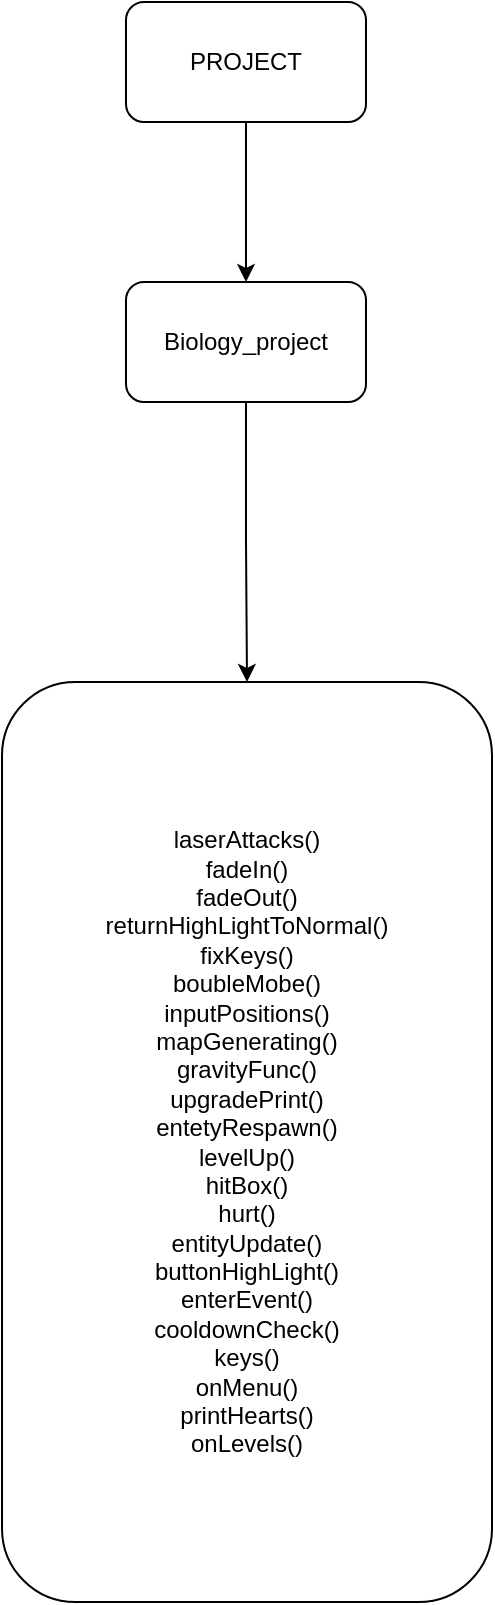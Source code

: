 <mxfile version="21.1.4" type="device">
  <diagram id="wL3LMPrn0x1YvUbex-Wn" name="Page-1">
    <mxGraphModel dx="588" dy="1133" grid="1" gridSize="10" guides="1" tooltips="1" connect="1" arrows="1" fold="1" page="1" pageScale="1" pageWidth="850" pageHeight="1100" math="0" shadow="0">
      <root>
        <mxCell id="0" />
        <mxCell id="1" parent="0" />
        <mxCell id="sfqfh06wtn_Yg2nzBEz8-6" style="edgeStyle=orthogonalEdgeStyle;rounded=0;orthogonalLoop=1;jettySize=auto;html=1;entryX=0.5;entryY=0;entryDx=0;entryDy=0;" parent="1" source="sfqfh06wtn_Yg2nzBEz8-2" target="sfqfh06wtn_Yg2nzBEz8-3" edge="1">
          <mxGeometry relative="1" as="geometry" />
        </mxCell>
        <mxCell id="sfqfh06wtn_Yg2nzBEz8-2" value="PROJECT" style="rounded=1;whiteSpace=wrap;html=1;" parent="1" vertex="1">
          <mxGeometry x="365" y="60" width="120" height="60" as="geometry" />
        </mxCell>
        <mxCell id="sfqfh06wtn_Yg2nzBEz8-7" style="edgeStyle=orthogonalEdgeStyle;rounded=0;orthogonalLoop=1;jettySize=auto;html=1;entryX=0.5;entryY=0;entryDx=0;entryDy=0;" parent="1" source="sfqfh06wtn_Yg2nzBEz8-3" target="sfqfh06wtn_Yg2nzBEz8-4" edge="1">
          <mxGeometry relative="1" as="geometry" />
        </mxCell>
        <mxCell id="sfqfh06wtn_Yg2nzBEz8-3" value="Biology_project" style="rounded=1;whiteSpace=wrap;html=1;" parent="1" vertex="1">
          <mxGeometry x="365" y="200" width="120" height="60" as="geometry" />
        </mxCell>
        <mxCell id="sfqfh06wtn_Yg2nzBEz8-4" value="laserAttacks()&lt;br&gt;fadeIn()&lt;br&gt;fadeOut()&lt;br&gt;returnHighLightToNormal()&lt;br&gt;fixKeys()&lt;br&gt;boubleMobe()&lt;br&gt;inputPositions()&lt;br&gt;mapGenerating()&lt;br&gt;gravityFunc()&lt;br&gt;upgradePrint()&lt;br&gt;entetyRespawn()&lt;br&gt;levelUp()&lt;br&gt;hitBox()&lt;br&gt;hurt()&lt;br&gt;entityUpdate()&lt;br&gt;buttonHighLight()&lt;br&gt;enterEvent()&lt;br&gt;cooldownCheck()&lt;br&gt;keys()&lt;br&gt;onMenu()&lt;br&gt;printHearts()&lt;br&gt;onLevels()&lt;br&gt;" style="rounded=1;whiteSpace=wrap;html=1;" parent="1" vertex="1">
          <mxGeometry x="303" y="400" width="245" height="460" as="geometry" />
        </mxCell>
      </root>
    </mxGraphModel>
  </diagram>
</mxfile>
